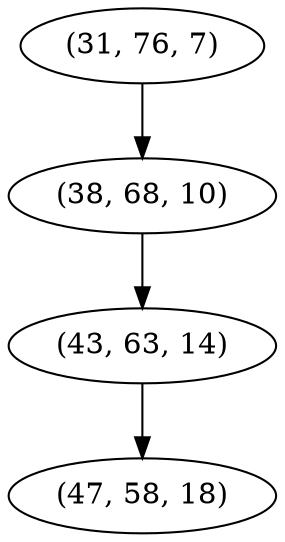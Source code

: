 digraph tree {
    "(31, 76, 7)";
    "(38, 68, 10)";
    "(43, 63, 14)";
    "(47, 58, 18)";
    "(31, 76, 7)" -> "(38, 68, 10)";
    "(38, 68, 10)" -> "(43, 63, 14)";
    "(43, 63, 14)" -> "(47, 58, 18)";
}
